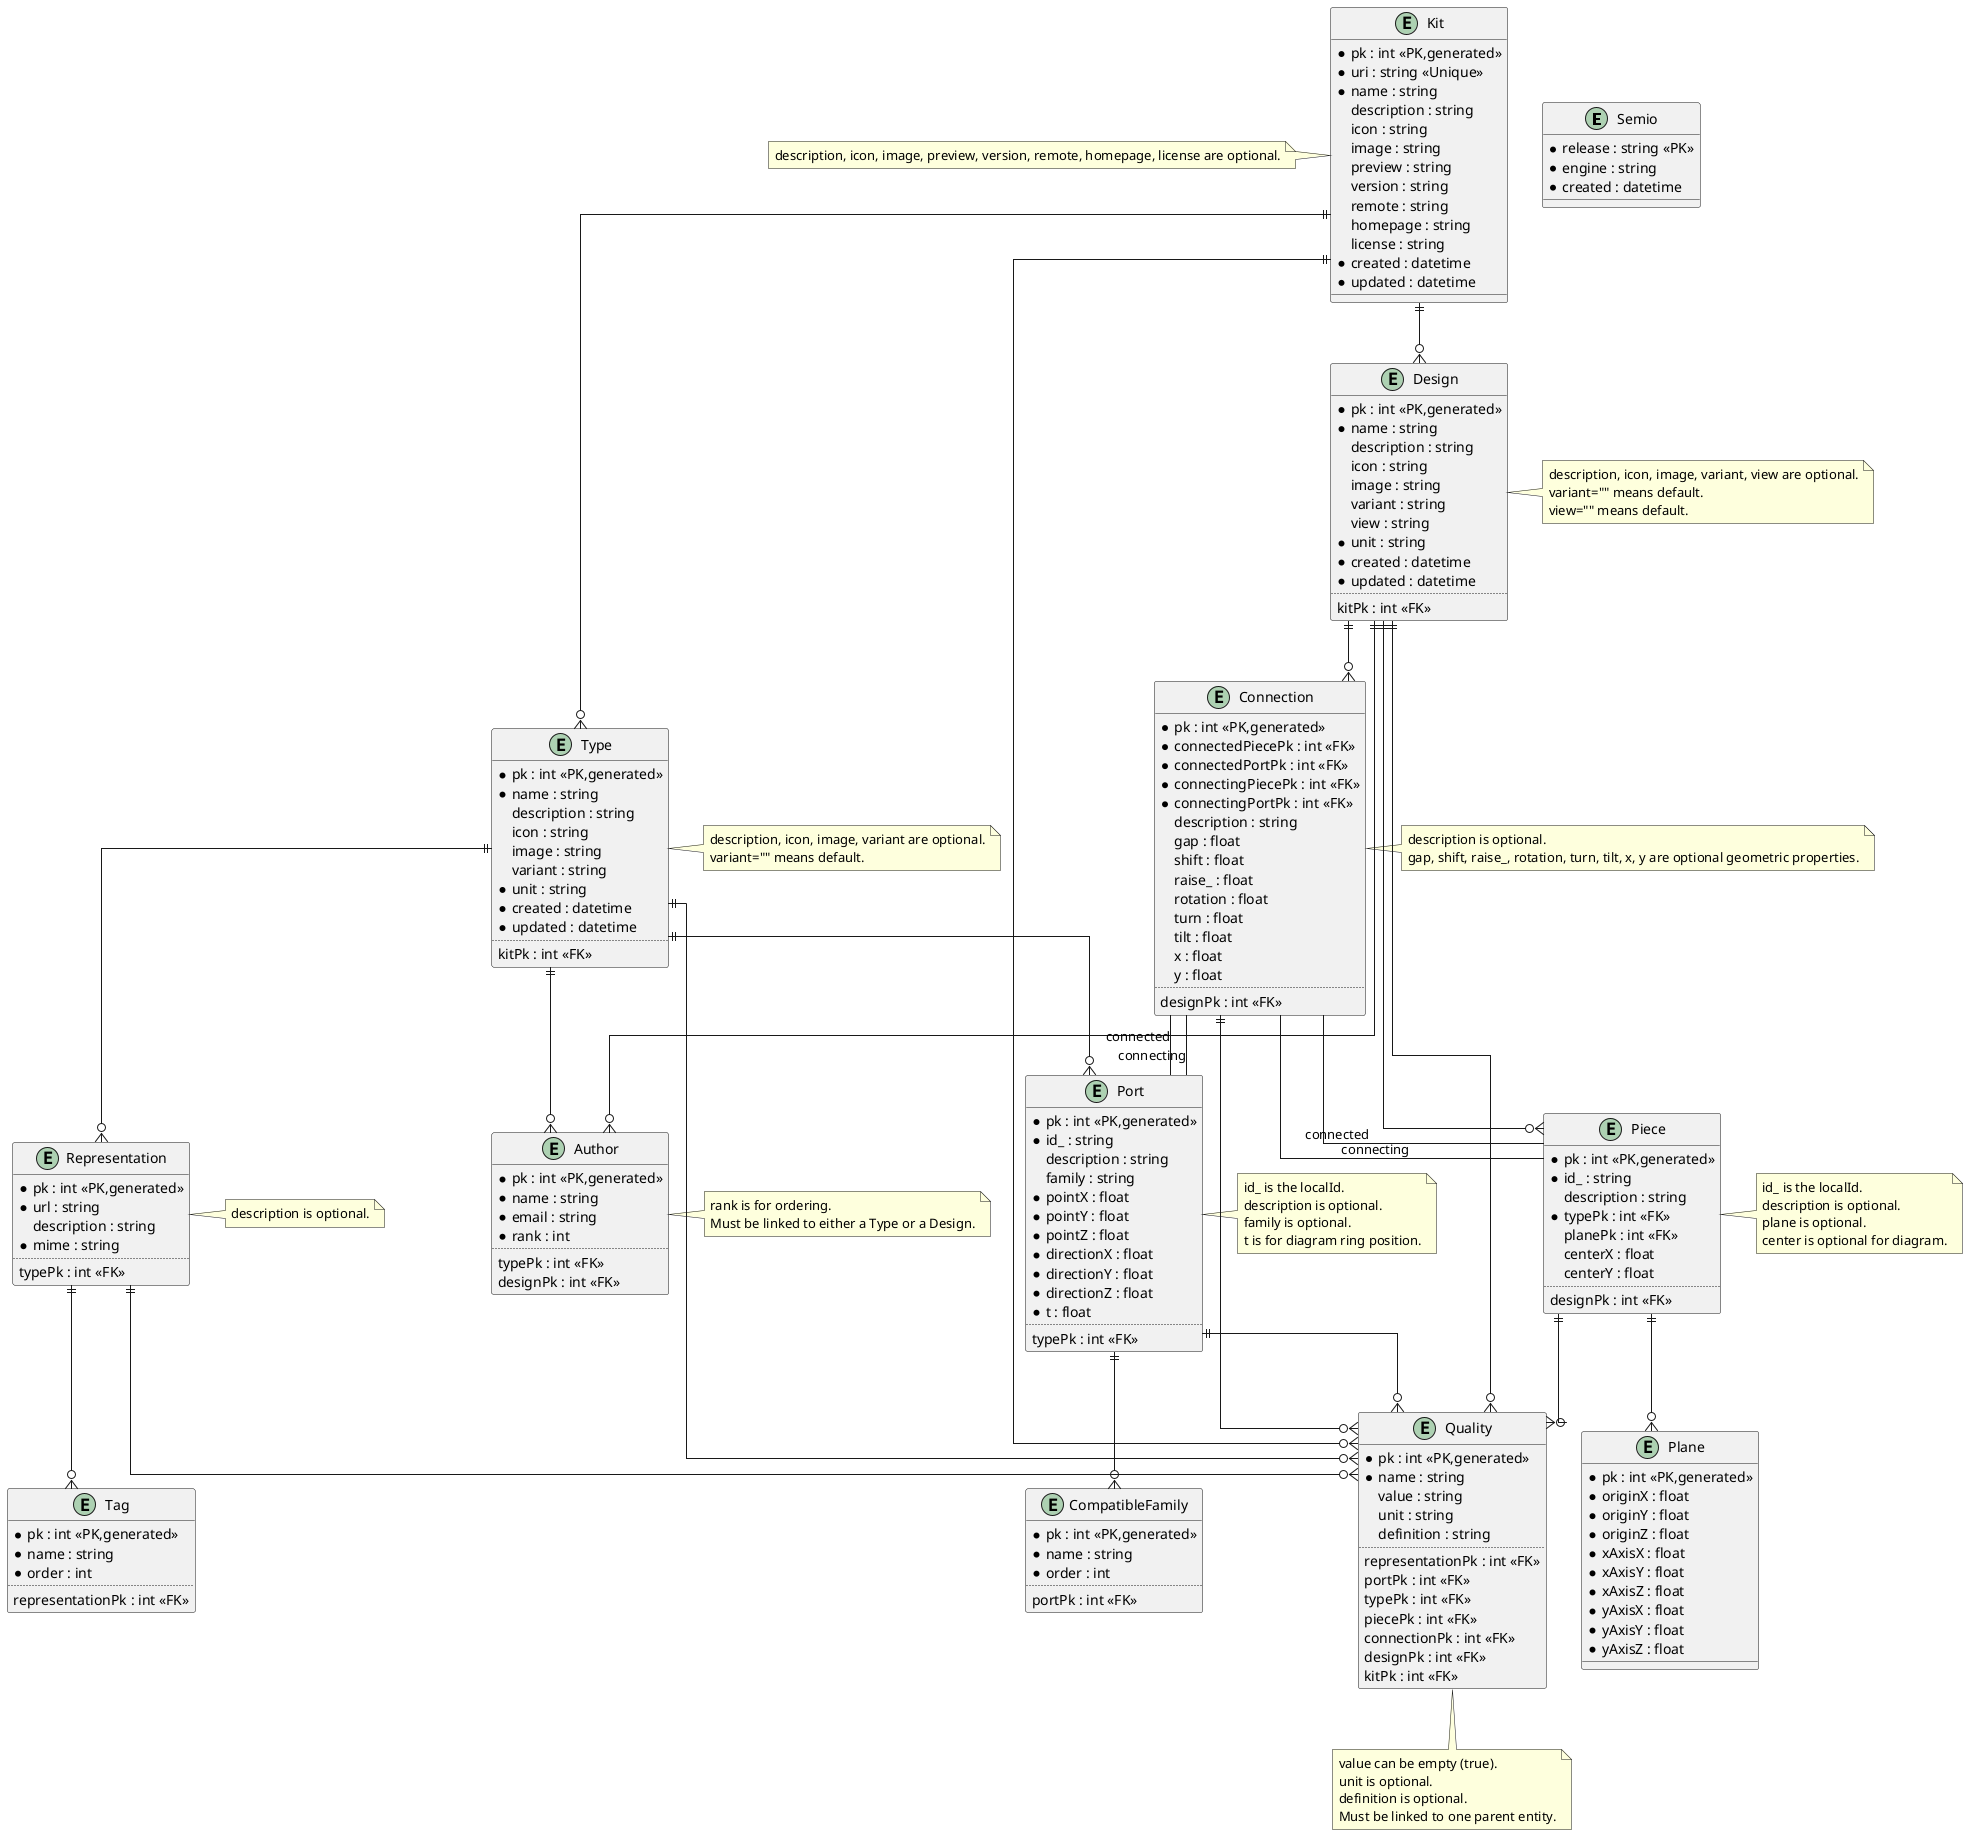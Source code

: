 @startuml "data architecture"
skinparam linetype ortho

entity Semio {
    *release : string <<PK>>
    *engine : string
    *created : datetime
}

entity Quality {
    *pk : int <<PK,generated>>
    *name : string
    value : string
    unit : string
    definition : string
    ..
    representationPk : int <<FK>>
    portPk : int <<FK>>
    typePk : int <<FK>>
    piecePk : int <<FK>>
    connectionPk : int <<FK>>
    designPk : int <<FK>>
    kitPk : int <<FK>>
}
note bottom of Quality
    value can be empty (true).
    unit is optional.
    definition is optional.
    Must be linked to one parent entity.
end note

entity Tag {
    *pk : int <<PK,generated>>
    *name : string
    *order : int
    ..
    representationPk : int <<FK>>
}

entity Representation {
    *pk : int <<PK,generated>>
    *url : string
    description : string
    *mime : string
    ..
    typePk : int <<FK>>
}
note right of Representation
    description is optional.
end note

entity Plane {
    *pk : int <<PK,generated>>
    *originX : float
    *originY : float
    *originZ : float
    *xAxisX : float
    *xAxisY : float
    *xAxisZ : float
    *yAxisX : float
    *yAxisY : float
    *yAxisZ : float
}

entity CompatibleFamily {
  *pk : int <<PK,generated>>
  *name : string
  *order : int
  ..
  portPk : int <<FK>>
}

entity Port {
    *pk : int <<PK,generated>>
    *id_ : string
    description : string
    family : string
    *pointX : float
    *pointY : float
    *pointZ : float
    *directionX : float
    *directionY : float
    *directionZ : float
    *t : float
    ..
    typePk : int <<FK>>
}
note right of Port
    id_ is the localId.
    description is optional.
    family is optional.
    t is for diagram ring position.
end note

entity Author {
    *pk : int <<PK,generated>>
    *name : string
    *email : string
    *rank : int
    ..
    typePk : int <<FK>>
    designPk : int <<FK>>
}
note right of Author
    rank is for ordering.
    Must be linked to either a Type or a Design.
end note

entity Type {
    *pk : int <<PK,generated>>
    *name : string
    description : string
    icon : string
    image : string
    variant : string
    *unit : string
    *created : datetime
    *updated : datetime
    ..
    kitPk : int <<FK>>
}
note right of Type
    description, icon, image, variant are optional.
    variant="" means default.
end note

entity Piece {
    *pk : int <<PK,generated>>
    *id_ : string
    description : string
    *typePk : int <<FK>>
    planePk : int <<FK>>
    centerX : float
    centerY : float
    ..
    designPk : int <<FK>>
}
note right of Piece
    id_ is the localId.
    description is optional.
    plane is optional.
    center is optional for diagram.
end note

entity Connection {
    *pk : int <<PK,generated>>
    *connectedPiecePk : int <<FK>>
    *connectedPortPk : int <<FK>>
    *connectingPiecePk : int <<FK>>
    *connectingPortPk : int <<FK>>
    description : string
    gap : float
    shift : float
    raise_ : float
    rotation : float
    turn : float
    tilt : float
    x : float
    y : float
    ..
    designPk : int <<FK>>
}
note right of Connection
    description is optional.
    gap, shift, raise_, rotation, turn, tilt, x, y are optional geometric properties.
end note

entity Design {
    *pk : int <<PK,generated>>
    *name : string
    description : string
    icon : string
    image : string
    variant : string
    view : string
    *unit : string
    *created : datetime
    *updated : datetime
    ..
    kitPk : int <<FK>>
}
note right of Design
    description, icon, image, variant, view are optional.
    variant="" means default.
    view="" means default.
end note

entity Kit {
    *pk : int <<PK,generated>>
    *uri : string <<Unique>>
    *name : string
    description : string
    icon : string
    image : string
    preview : string
    version : string
    remote : string
    homepage : string
    license : string
    *created : datetime
    *updated : datetime
}
note left of Kit
    description, icon, image, preview, version, remote, homepage, license are optional.
end note

' Relationships
Kit ||--o{ Type
Kit ||--o{ Design
Kit ||--o{ Quality

Design ||--o{ Piece
Design ||--o{ Connection
Design ||--o{ Author
Design ||--o{ Quality

Type ||--o{ Representation
Type ||--o{ Port
Type ||--o{ Author
Type ||--o{ Quality

Piece ||--o{ Plane
Piece ||--o{ Quality
'Piece "1" -- "0..1" Plane : contains >

Connection ||--o{ Quality

Representation ||--o{ Tag
Representation ||--o{ Quality

Port ||--o{ CompatibleFamily
Port ||--o{ Quality

' Connection involves two pieces and two ports.
' This is simplified here as direct links for diagram clarity.
Connection -- Piece : "connected"
Connection -- Piece : "connecting"
Connection -- Port : "connected"
Connection -- Port : "connecting"

@enduml